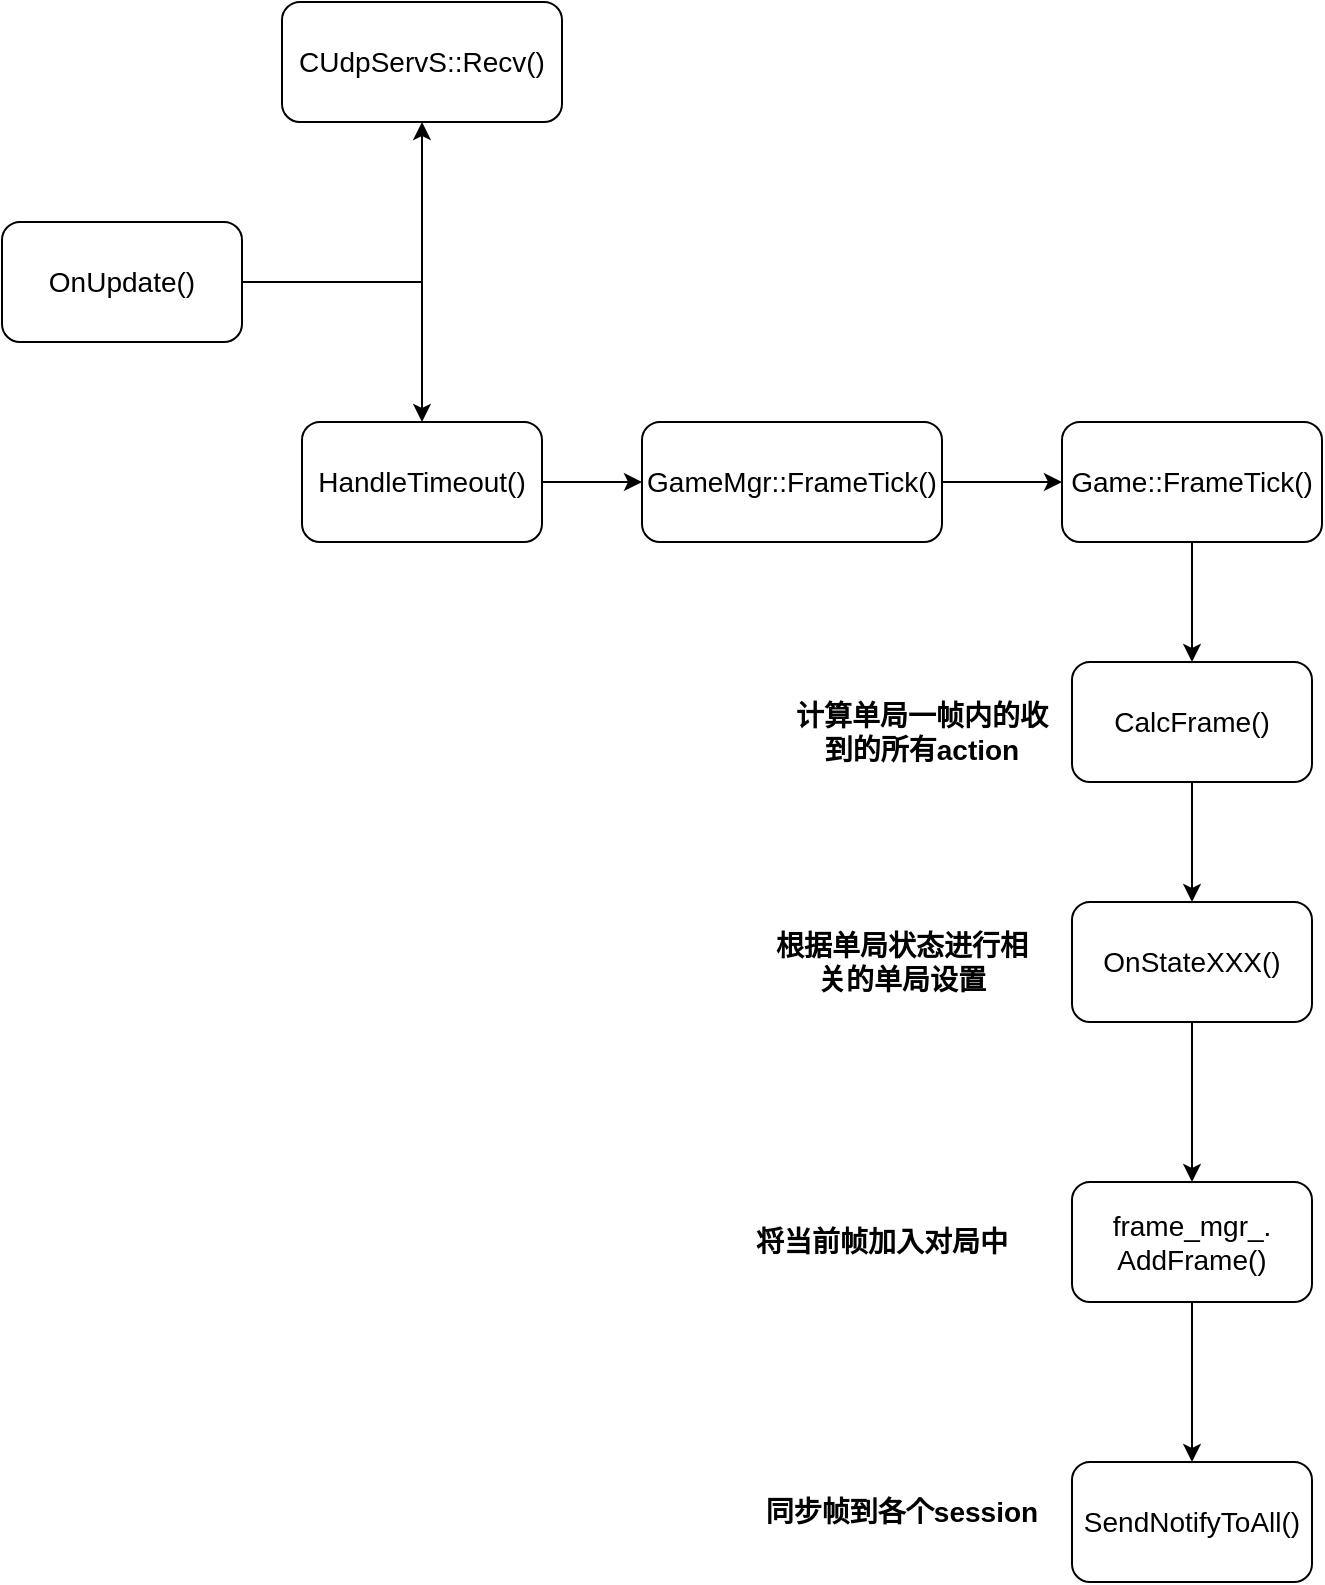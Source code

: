 <mxfile version="13.10.9" type="github">
  <diagram id="Bp6JKUOrYxHD0rqzajSv" name="Page-1">
    <mxGraphModel dx="962" dy="1593" grid="1" gridSize="10" guides="1" tooltips="1" connect="1" arrows="1" fold="1" page="1" pageScale="1" pageWidth="827" pageHeight="1169" math="0" shadow="0">
      <root>
        <mxCell id="0" />
        <mxCell id="1" parent="0" />
        <mxCell id="sM335oUsd0Nrfm-g1LFZ-3" value="" style="edgeStyle=orthogonalEdgeStyle;rounded=0;orthogonalLoop=1;jettySize=auto;html=1;" edge="1" parent="1" source="sM335oUsd0Nrfm-g1LFZ-1" target="sM335oUsd0Nrfm-g1LFZ-2">
          <mxGeometry relative="1" as="geometry" />
        </mxCell>
        <mxCell id="sM335oUsd0Nrfm-g1LFZ-15" value="" style="edgeStyle=orthogonalEdgeStyle;rounded=0;orthogonalLoop=1;jettySize=auto;html=1;" edge="1" parent="1" source="sM335oUsd0Nrfm-g1LFZ-1" target="sM335oUsd0Nrfm-g1LFZ-14">
          <mxGeometry relative="1" as="geometry" />
        </mxCell>
        <mxCell id="sM335oUsd0Nrfm-g1LFZ-1" value="&lt;font style=&quot;font-size: 14px&quot;&gt;OnUpdate()&lt;/font&gt;" style="rounded=1;whiteSpace=wrap;html=1;" vertex="1" parent="1">
          <mxGeometry x="110" y="380" width="120" height="60" as="geometry" />
        </mxCell>
        <mxCell id="sM335oUsd0Nrfm-g1LFZ-5" value="" style="edgeStyle=orthogonalEdgeStyle;rounded=0;orthogonalLoop=1;jettySize=auto;html=1;" edge="1" parent="1" source="sM335oUsd0Nrfm-g1LFZ-2" target="sM335oUsd0Nrfm-g1LFZ-4">
          <mxGeometry relative="1" as="geometry" />
        </mxCell>
        <mxCell id="sM335oUsd0Nrfm-g1LFZ-2" value="&lt;font style=&quot;font-size: 14px&quot;&gt;HandleTimeout()&lt;/font&gt;" style="whiteSpace=wrap;html=1;rounded=1;" vertex="1" parent="1">
          <mxGeometry x="260" y="480" width="120" height="60" as="geometry" />
        </mxCell>
        <mxCell id="sM335oUsd0Nrfm-g1LFZ-7" value="" style="edgeStyle=orthogonalEdgeStyle;rounded=0;orthogonalLoop=1;jettySize=auto;html=1;" edge="1" parent="1" source="sM335oUsd0Nrfm-g1LFZ-4" target="sM335oUsd0Nrfm-g1LFZ-6">
          <mxGeometry relative="1" as="geometry" />
        </mxCell>
        <mxCell id="sM335oUsd0Nrfm-g1LFZ-4" value="&lt;font style=&quot;font-size: 14px&quot;&gt;GameMgr::FrameTick()&lt;/font&gt;" style="whiteSpace=wrap;html=1;rounded=1;" vertex="1" parent="1">
          <mxGeometry x="430" y="480" width="150" height="60" as="geometry" />
        </mxCell>
        <mxCell id="sM335oUsd0Nrfm-g1LFZ-9" value="" style="edgeStyle=orthogonalEdgeStyle;rounded=0;orthogonalLoop=1;jettySize=auto;html=1;" edge="1" parent="1" source="sM335oUsd0Nrfm-g1LFZ-6" target="sM335oUsd0Nrfm-g1LFZ-8">
          <mxGeometry relative="1" as="geometry" />
        </mxCell>
        <mxCell id="sM335oUsd0Nrfm-g1LFZ-6" value="&lt;font style=&quot;font-size: 14px&quot;&gt;Game::FrameTick()&lt;/font&gt;" style="whiteSpace=wrap;html=1;rounded=1;" vertex="1" parent="1">
          <mxGeometry x="640" y="480" width="130" height="60" as="geometry" />
        </mxCell>
        <mxCell id="sM335oUsd0Nrfm-g1LFZ-12" value="" style="edgeStyle=orthogonalEdgeStyle;rounded=0;orthogonalLoop=1;jettySize=auto;html=1;" edge="1" parent="1" source="sM335oUsd0Nrfm-g1LFZ-8" target="sM335oUsd0Nrfm-g1LFZ-11">
          <mxGeometry relative="1" as="geometry" />
        </mxCell>
        <mxCell id="sM335oUsd0Nrfm-g1LFZ-8" value="&lt;font style=&quot;font-size: 14px&quot;&gt;CalcFrame()&lt;/font&gt;" style="whiteSpace=wrap;html=1;rounded=1;" vertex="1" parent="1">
          <mxGeometry x="645" y="600" width="120" height="60" as="geometry" />
        </mxCell>
        <mxCell id="sM335oUsd0Nrfm-g1LFZ-10" value="&lt;font style=&quot;font-size: 14px&quot;&gt;计算单局一帧内的收到的所有action&lt;/font&gt;" style="text;html=1;strokeColor=none;fillColor=none;align=center;verticalAlign=middle;whiteSpace=wrap;rounded=0;fontStyle=1" vertex="1" parent="1">
          <mxGeometry x="500" y="620" width="140" height="30" as="geometry" />
        </mxCell>
        <mxCell id="sM335oUsd0Nrfm-g1LFZ-17" value="" style="edgeStyle=orthogonalEdgeStyle;rounded=0;orthogonalLoop=1;jettySize=auto;html=1;" edge="1" parent="1" source="sM335oUsd0Nrfm-g1LFZ-11" target="sM335oUsd0Nrfm-g1LFZ-16">
          <mxGeometry relative="1" as="geometry" />
        </mxCell>
        <mxCell id="sM335oUsd0Nrfm-g1LFZ-11" value="&lt;font style=&quot;font-size: 14px&quot;&gt;OnStateXXX()&lt;/font&gt;" style="whiteSpace=wrap;html=1;rounded=1;" vertex="1" parent="1">
          <mxGeometry x="645" y="720" width="120" height="60" as="geometry" />
        </mxCell>
        <mxCell id="sM335oUsd0Nrfm-g1LFZ-13" value="&lt;span style=&quot;font-size: 14px&quot;&gt;根据单局状态进行相关的单局设置&lt;/span&gt;" style="text;html=1;strokeColor=none;fillColor=none;align=center;verticalAlign=middle;whiteSpace=wrap;rounded=0;fontStyle=1" vertex="1" parent="1">
          <mxGeometry x="490" y="735" width="140" height="30" as="geometry" />
        </mxCell>
        <mxCell id="sM335oUsd0Nrfm-g1LFZ-14" value="&lt;font style=&quot;font-size: 14px&quot;&gt;CUdpServS::Recv()&lt;/font&gt;" style="whiteSpace=wrap;html=1;rounded=1;" vertex="1" parent="1">
          <mxGeometry x="250" y="270" width="140" height="60" as="geometry" />
        </mxCell>
        <mxCell id="sM335oUsd0Nrfm-g1LFZ-20" value="" style="edgeStyle=orthogonalEdgeStyle;rounded=0;orthogonalLoop=1;jettySize=auto;html=1;" edge="1" parent="1" source="sM335oUsd0Nrfm-g1LFZ-16" target="sM335oUsd0Nrfm-g1LFZ-19">
          <mxGeometry relative="1" as="geometry" />
        </mxCell>
        <mxCell id="sM335oUsd0Nrfm-g1LFZ-16" value="&lt;font style=&quot;font-size: 14px&quot;&gt;frame_mgr_.&lt;br&gt;AddFrame()&lt;/font&gt;" style="whiteSpace=wrap;html=1;rounded=1;" vertex="1" parent="1">
          <mxGeometry x="645" y="860" width="120" height="60" as="geometry" />
        </mxCell>
        <mxCell id="sM335oUsd0Nrfm-g1LFZ-18" value="&lt;span style=&quot;font-size: 14px&quot;&gt;将当前帧加入对局中&lt;/span&gt;" style="text;html=1;strokeColor=none;fillColor=none;align=center;verticalAlign=middle;whiteSpace=wrap;rounded=0;fontStyle=1" vertex="1" parent="1">
          <mxGeometry x="480" y="875" width="140" height="30" as="geometry" />
        </mxCell>
        <mxCell id="sM335oUsd0Nrfm-g1LFZ-19" value="&lt;font style=&quot;font-size: 14px&quot;&gt;SendNotifyToAll()&lt;/font&gt;" style="whiteSpace=wrap;html=1;rounded=1;" vertex="1" parent="1">
          <mxGeometry x="645" y="1000" width="120" height="60" as="geometry" />
        </mxCell>
        <mxCell id="sM335oUsd0Nrfm-g1LFZ-21" value="&lt;span style=&quot;font-size: 14px&quot;&gt;同步帧到各个session&lt;/span&gt;" style="text;html=1;strokeColor=none;fillColor=none;align=center;verticalAlign=middle;whiteSpace=wrap;rounded=0;fontStyle=1" vertex="1" parent="1">
          <mxGeometry x="490" y="1010" width="140" height="30" as="geometry" />
        </mxCell>
      </root>
    </mxGraphModel>
  </diagram>
</mxfile>
